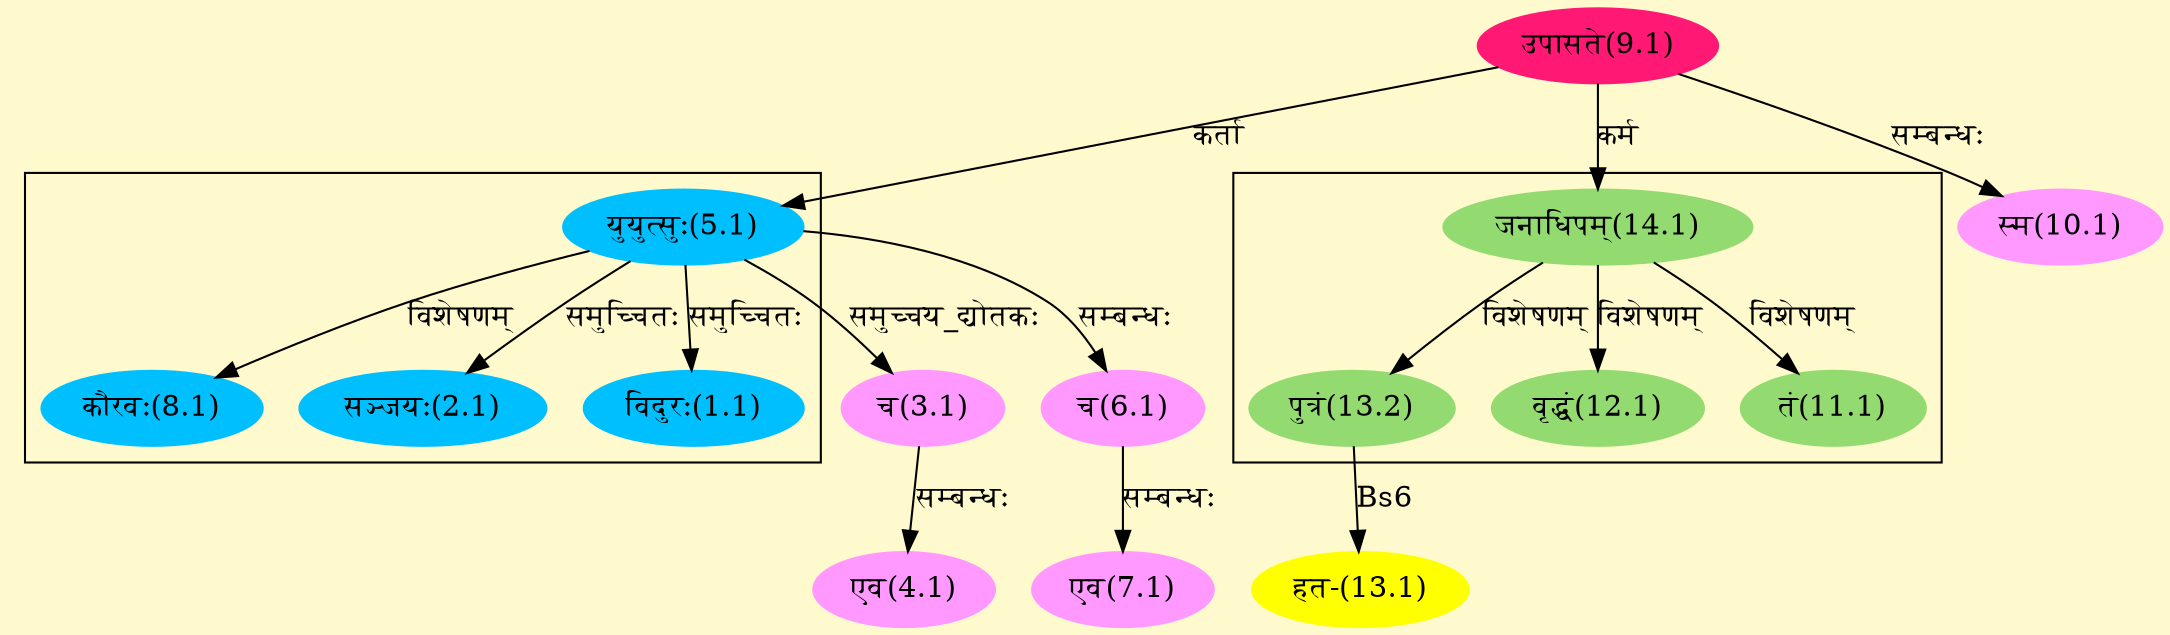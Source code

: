 digraph G{
rankdir=BT;
 compound=true;
 bgcolor="lemonchiffon1";

subgraph cluster_1{
Node1_1 [style=filled, color="#00BFFF" label = "विदुरः(1.1)"]
Node5_1 [style=filled, color="#00BFFF" label = "युयुत्सुः(5.1)"]
Node2_1 [style=filled, color="#00BFFF" label = "सञ्जयः(2.1)"]
Node8_1 [style=filled, color="#00BFFF" label = "कौरवः(8.1)"]

}

subgraph cluster_2{
Node11_1 [style=filled, color="#93DB70" label = "तं(11.1)"]
Node14_1 [style=filled, color="#93DB70" label = "जनाधिपम्(14.1)"]
Node12_1 [style=filled, color="#93DB70" label = "वृद्धं(12.1)"]
Node13_2 [style=filled, color="#93DB70" label = "पुत्रं(13.2)"]

}
Node3_1 [style=filled, color="#FF99FF" label = "च(3.1)"]
Node5_1 [style=filled, color="#00BFFF" label = "युयुत्सुः(5.1)"]
Node4_1 [style=filled, color="#FF99FF" label = "एव(4.1)"]
Node9_1 [style=filled, color="#FF1975" label = "उपासते(9.1)"]
Node6_1 [style=filled, color="#FF99FF" label = "च(6.1)"]
Node7_1 [style=filled, color="#FF99FF" label = "एव(7.1)"]
Node1_1 [style=filled, color="#00BFFF" label = "विदुरः(1.1)"]
Node [style=filled, color="" label = "()"]
Node10_1 [style=filled, color="#FF99FF" label = "स्म(10.1)"]
Node13_1 [style=filled, color="#FFFF00" label = "हत-(13.1)"]
Node13_2 [style=filled, color="#93DB70" label = "पुत्रं(13.2)"]
Node14_1 [style=filled, color="#93DB70" label = "जनाधिपम्(14.1)"]
/* Start of Relations section */

Node1_1 -> Node5_1 [  label="समुच्चितः"  dir="back" ]
Node2_1 -> Node5_1 [  label="समुच्चितः"  dir="back" ]
Node3_1 -> Node5_1 [  label="समुच्चय_द्योतकः"  dir="back" ]
Node4_1 -> Node3_1 [  label="सम्बन्धः"  dir="back" ]
Node5_1 -> Node9_1 [  label="कर्ता"  dir="back" ]
Node6_1 -> Node5_1 [  label="सम्बन्धः"  dir="back" ]
Node7_1 -> Node6_1 [  label="सम्बन्धः"  dir="back" ]
Node8_1 -> Node5_1 [  label="विशेषणम्"  dir="back" ]
Node10_1 -> Node9_1 [  label="सम्बन्धः"  dir="back" ]
Node11_1 -> Node14_1 [  label="विशेषणम्"  dir="back" ]
Node12_1 -> Node14_1 [  label="विशेषणम्"  dir="back" ]
Node13_1 -> Node13_2 [  label="Bs6"  dir="back" ]
Node13_2 -> Node14_1 [  label="विशेषणम्"  dir="back" ]
Node14_1 -> Node9_1 [  label="कर्म"  dir="back" ]
}
